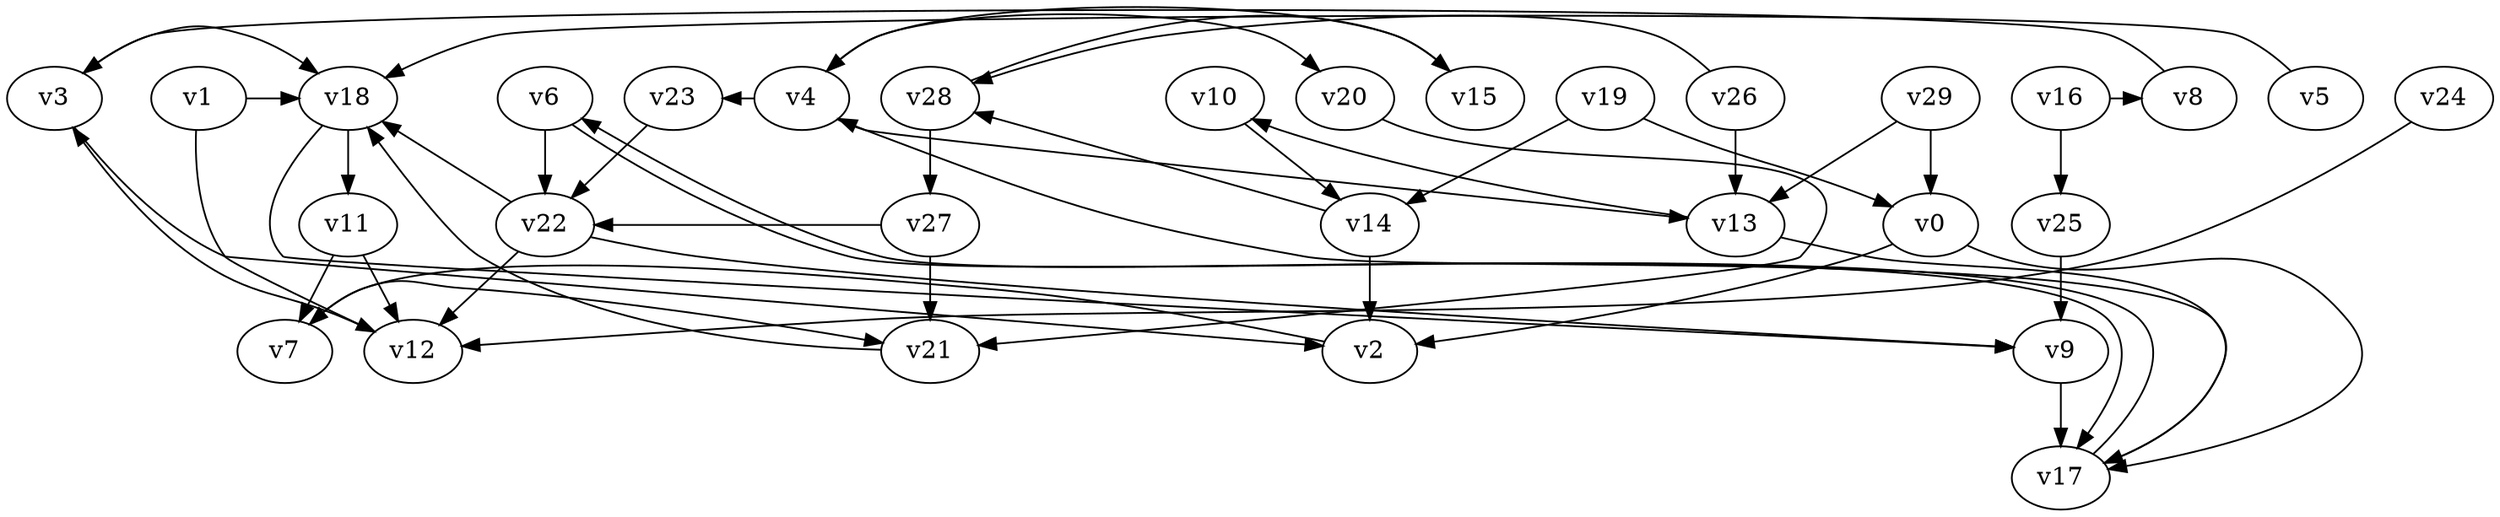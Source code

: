 // Benchmark game 38 - 30 vertices
digraph G {
    v0 [name="v0", player=0];
    v1 [name="v1", player=0];
    v2 [name="v2", player=1];
    v3 [name="v3", player=0];
    v4 [name="v4", player=1];
    v5 [name="v5", player=1];
    v6 [name="v6", player=1];
    v7 [name="v7", player=1];
    v8 [name="v8", player=0];
    v9 [name="v9", player=0];
    v10 [name="v10", player=0];
    v11 [name="v11", player=1];
    v12 [name="v12", player=1, target=1];
    v13 [name="v13", player=1];
    v14 [name="v14", player=0];
    v15 [name="v15", player=1];
    v16 [name="v16", player=1];
    v17 [name="v17", player=1];
    v18 [name="v18", player=1];
    v19 [name="v19", player=0];
    v20 [name="v20", player=0];
    v21 [name="v21", player=1];
    v22 [name="v22", player=0, target=1];
    v23 [name="v23", player=1];
    v24 [name="v24", player=1];
    v25 [name="v25", player=1, target=1];
    v26 [name="v26", player=0, target=1];
    v27 [name="v27", player=1];
    v28 [name="v28", player=1];
    v29 [name="v29", player=0];

    v0 -> v17 [constraint="time % 4 == 3"];
    v1 -> v12 [constraint="time % 3 == 2"];
    v2 -> v7 [constraint="time % 5 == 3"];
    v3 -> v2 [constraint="time == 18"];
    v4 -> v13 [constraint="time >= 7"];
    v5 -> v18 [constraint="time >= 9"];
    v6 -> v22;
    v7 -> v21 [constraint="time % 6 == 3"];
    v8 -> v3 [constraint="time % 5 == 2"];
    v9 -> v17;
    v10 -> v14;
    v11 -> v12;
    v12 -> v3 [constraint="time % 6 == 3"];
    v13 -> v10 [constraint="time == 1"];
    v14 -> v2;
    v15 -> v4 [constraint="time <= 25"];
    v16 -> v25;
    v17 -> v4 [constraint="time % 5 == 4"];
    v18 -> v9 [constraint="time == 18"];
    v19 -> v14;
    v20 -> v21 [constraint="time <= 14"];
    v21 -> v18 [constraint="time >= 11"];
    v22 -> v9 [constraint="time <= 18"];
    v23 -> v22 [constraint="(time % 2 == 0) || (time % 5 == 2)"];
    v24 -> v12 [constraint="time >= 14"];
    v25 -> v9;
    v26 -> v28 [constraint="time % 2 == 0"];
    v27 -> v22 [constraint="time % 4 == 0"];
    v28 -> v27;
    v29 -> v0;
    v22 -> v18 [constraint="time == 10"];
    v22 -> v12 [constraint="time == 13"];
    v17 -> v6 [constraint="time % 5 == 1"];
    v6 -> v17 [constraint="time == 11"];
    v26 -> v13;
    v27 -> v21;
    v0 -> v2 [constraint="time % 3 == 2"];
    v28 -> v15 [constraint="time % 3 == 0"];
    v4 -> v20 [constraint="time >= 14"];
    v14 -> v28 [constraint="time >= 10"];
    v29 -> v13 [constraint="time % 5 == 4"];
    v13 -> v17 [constraint="time >= 7"];
    v11 -> v7;
    v19 -> v0 [constraint="time % 3 == 2"];
    v16 -> v8 [constraint="time == 17"];
    v18 -> v11;
    v1 -> v18 [constraint="time == 11"];
    v3 -> v18 [constraint="time == 2"];
    v4 -> v23 [constraint="time >= 14"];
}
